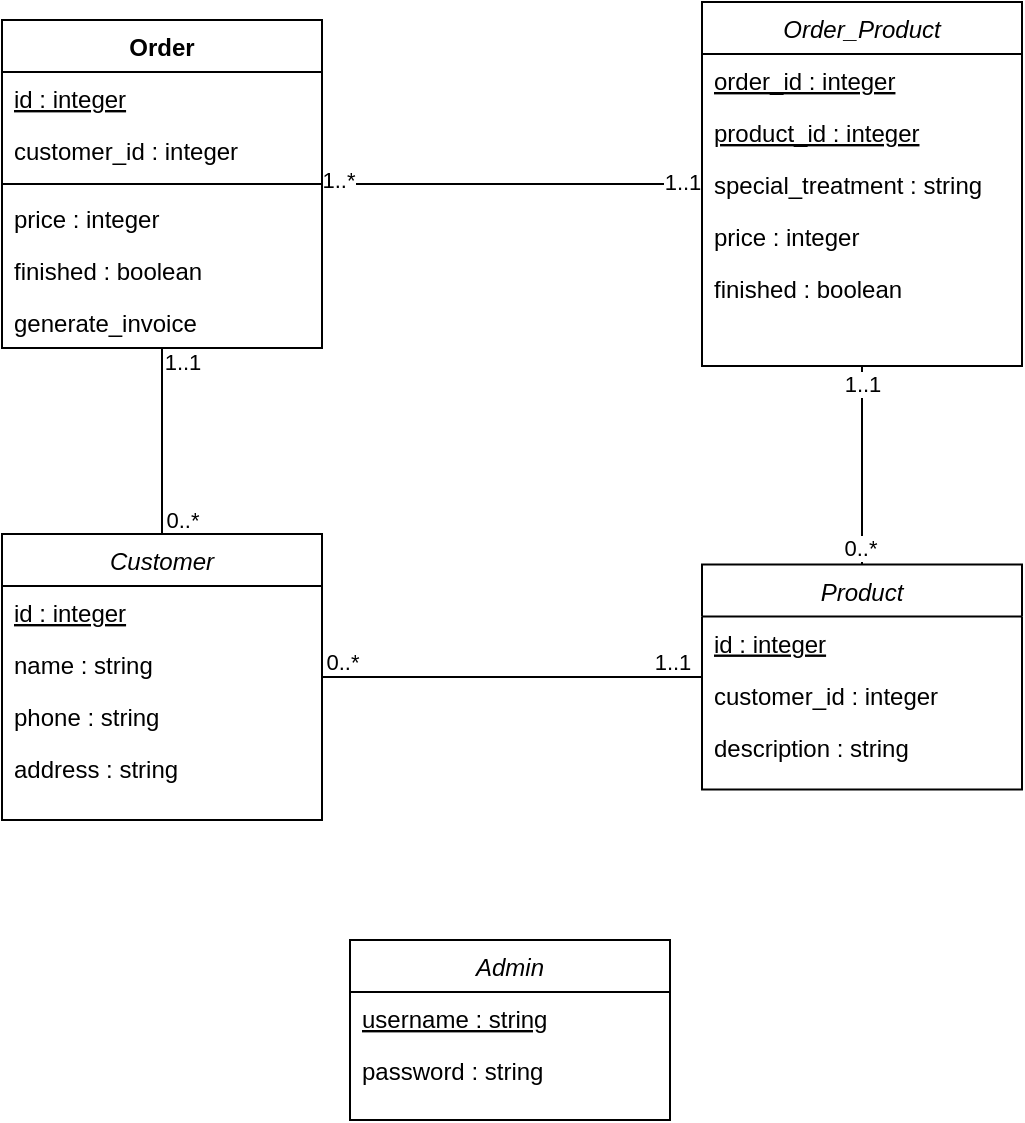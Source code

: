<mxfile version="20.5.3" type="embed"><diagram id="C5RBs43oDa-KdzZeNtuy" name="Page-1"><mxGraphModel dx="954" dy="1964" grid="1" gridSize="10" guides="1" tooltips="1" connect="1" arrows="1" fold="1" page="1" pageScale="1" pageWidth="827" pageHeight="1169" background="none" math="0" shadow="0"><root><mxCell id="WIyWlLk6GJQsqaUBKTNV-0"/><mxCell id="WIyWlLk6GJQsqaUBKTNV-1" parent="WIyWlLk6GJQsqaUBKTNV-0"/><mxCell id="acMkUo_WnaXADtpo4lJA-12" style="edgeStyle=orthogonalEdgeStyle;rounded=0;orthogonalLoop=1;jettySize=auto;html=1;endArrow=none;endFill=0;" parent="WIyWlLk6GJQsqaUBKTNV-1" source="zkfFHV4jXpPFQw0GAbJ--0" target="acMkUo_WnaXADtpo4lJA-0" edge="1"><mxGeometry relative="1" as="geometry"/></mxCell><mxCell id="acMkUo_WnaXADtpo4lJA-13" value="0..*" style="edgeLabel;html=1;align=center;verticalAlign=middle;resizable=0;points=[];" parent="acMkUo_WnaXADtpo4lJA-12" vertex="1" connectable="0"><mxGeometry x="-0.896" y="1" relative="1" as="geometry"><mxPoint y="-7" as="offset"/></mxGeometry></mxCell><mxCell id="acMkUo_WnaXADtpo4lJA-14" value="1..1" style="edgeLabel;html=1;align=center;verticalAlign=middle;resizable=0;points=[];" parent="acMkUo_WnaXADtpo4lJA-12" vertex="1" connectable="0"><mxGeometry x="0.889" y="1" relative="1" as="geometry"><mxPoint x="-5" y="-7" as="offset"/></mxGeometry></mxCell><mxCell id="32" style="edgeStyle=orthogonalEdgeStyle;rounded=0;orthogonalLoop=1;jettySize=auto;html=1;endArrow=none;endFill=0;" parent="WIyWlLk6GJQsqaUBKTNV-1" source="zkfFHV4jXpPFQw0GAbJ--0" target="22" edge="1"><mxGeometry relative="1" as="geometry"><mxPoint x="160" y="90" as="sourcePoint"/></mxGeometry></mxCell><mxCell id="33" value="0..*" style="edgeLabel;html=1;align=center;verticalAlign=middle;resizable=0;points=[];" parent="32" vertex="1" connectable="0"><mxGeometry x="-0.854" relative="1" as="geometry"><mxPoint x="10" as="offset"/></mxGeometry></mxCell><mxCell id="34" value="1..1" style="edgeLabel;html=1;align=center;verticalAlign=middle;resizable=0;points=[];" parent="32" vertex="1" connectable="0"><mxGeometry x="0.845" y="-1" relative="1" as="geometry"><mxPoint x="9" as="offset"/></mxGeometry></mxCell><mxCell id="zkfFHV4jXpPFQw0GAbJ--0" value="Customer" style="swimlane;fontStyle=2;align=center;verticalAlign=top;childLayout=stackLayout;horizontal=1;startSize=26;horizontalStack=0;resizeParent=1;resizeLast=0;collapsible=1;marginBottom=0;rounded=0;shadow=0;strokeWidth=1;" parent="WIyWlLk6GJQsqaUBKTNV-1" vertex="1"><mxGeometry x="80" y="97" width="160" height="143" as="geometry"><mxRectangle x="230" y="140" width="160" height="26" as="alternateBounds"/></mxGeometry></mxCell><mxCell id="acMkUo_WnaXADtpo4lJA-6" value="id : integer" style="text;align=left;verticalAlign=top;spacingLeft=4;spacingRight=4;overflow=hidden;rotatable=0;points=[[0,0.5],[1,0.5]];portConstraint=eastwest;fontStyle=4" parent="zkfFHV4jXpPFQw0GAbJ--0" vertex="1"><mxGeometry y="26" width="160" height="26" as="geometry"/></mxCell><mxCell id="zkfFHV4jXpPFQw0GAbJ--1" value="name : string" style="text;align=left;verticalAlign=top;spacingLeft=4;spacingRight=4;overflow=hidden;rotatable=0;points=[[0,0.5],[1,0.5]];portConstraint=eastwest;" parent="zkfFHV4jXpPFQw0GAbJ--0" vertex="1"><mxGeometry y="52" width="160" height="26" as="geometry"/></mxCell><mxCell id="zkfFHV4jXpPFQw0GAbJ--2" value="phone : string" style="text;align=left;verticalAlign=top;spacingLeft=4;spacingRight=4;overflow=hidden;rotatable=0;points=[[0,0.5],[1,0.5]];portConstraint=eastwest;rounded=0;shadow=0;html=0;" parent="zkfFHV4jXpPFQw0GAbJ--0" vertex="1"><mxGeometry y="78" width="160" height="26" as="geometry"/></mxCell><mxCell id="zkfFHV4jXpPFQw0GAbJ--3" value="address : string" style="text;align=left;verticalAlign=top;spacingLeft=4;spacingRight=4;overflow=hidden;rotatable=0;points=[[0,0.5],[1,0.5]];portConstraint=eastwest;rounded=0;shadow=0;html=0;" parent="zkfFHV4jXpPFQw0GAbJ--0" vertex="1"><mxGeometry y="104" width="160" height="36" as="geometry"/></mxCell><mxCell id="acMkUo_WnaXADtpo4lJA-0" value="Product" style="swimlane;fontStyle=2;align=center;verticalAlign=top;childLayout=stackLayout;horizontal=1;startSize=26;horizontalStack=0;resizeParent=1;resizeLast=0;collapsible=1;marginBottom=0;rounded=0;shadow=0;strokeWidth=1;" parent="WIyWlLk6GJQsqaUBKTNV-1" vertex="1"><mxGeometry x="430" y="112.25" width="160" height="112.5" as="geometry"><mxRectangle x="230" y="140" width="160" height="26" as="alternateBounds"/></mxGeometry></mxCell><mxCell id="acMkUo_WnaXADtpo4lJA-10" value="id : integer" style="text;align=left;verticalAlign=top;spacingLeft=4;spacingRight=4;overflow=hidden;rotatable=0;points=[[0,0.5],[1,0.5]];portConstraint=eastwest;fontStyle=4" parent="acMkUo_WnaXADtpo4lJA-0" vertex="1"><mxGeometry y="26" width="160" height="26" as="geometry"/></mxCell><mxCell id="acMkUo_WnaXADtpo4lJA-9" value="customer_id : integer" style="text;align=left;verticalAlign=top;spacingLeft=4;spacingRight=4;overflow=hidden;rotatable=0;points=[[0,0.5],[1,0.5]];portConstraint=eastwest;fontStyle=0" parent="acMkUo_WnaXADtpo4lJA-0" vertex="1"><mxGeometry y="52" width="160" height="26" as="geometry"/></mxCell><mxCell id="acMkUo_WnaXADtpo4lJA-11" value="description : string" style="text;align=left;verticalAlign=top;spacingLeft=4;spacingRight=4;overflow=hidden;rotatable=0;points=[[0,0.5],[1,0.5]];portConstraint=eastwest;fontStyle=0" parent="acMkUo_WnaXADtpo4lJA-0" vertex="1"><mxGeometry y="78" width="160" height="26" as="geometry"/></mxCell><mxCell id="7" value="Admin" style="swimlane;fontStyle=2;align=center;verticalAlign=top;childLayout=stackLayout;horizontal=1;startSize=26;horizontalStack=0;resizeParent=1;resizeLast=0;collapsible=1;marginBottom=0;rounded=0;shadow=0;strokeWidth=1;" parent="WIyWlLk6GJQsqaUBKTNV-1" vertex="1"><mxGeometry x="254" y="300" width="160" height="90" as="geometry"><mxRectangle x="230" y="140" width="160" height="26" as="alternateBounds"/></mxGeometry></mxCell><mxCell id="8" value="username : string" style="text;align=left;verticalAlign=top;spacingLeft=4;spacingRight=4;overflow=hidden;rotatable=0;points=[[0,0.5],[1,0.5]];portConstraint=eastwest;fontStyle=4" parent="7" vertex="1"><mxGeometry y="26" width="160" height="26" as="geometry"/></mxCell><mxCell id="9" value="password : string" style="text;align=left;verticalAlign=top;spacingLeft=4;spacingRight=4;overflow=hidden;rotatable=0;points=[[0,0.5],[1,0.5]];portConstraint=eastwest;" parent="7" vertex="1"><mxGeometry y="52" width="160" height="26" as="geometry"/></mxCell><mxCell id="47" style="edgeStyle=orthogonalEdgeStyle;rounded=0;orthogonalLoop=1;jettySize=auto;html=1;endArrow=none;endFill=0;" parent="WIyWlLk6GJQsqaUBKTNV-1" source="22" target="38" edge="1"><mxGeometry relative="1" as="geometry"/></mxCell><mxCell id="48" value="1..*" style="edgeLabel;html=1;align=center;verticalAlign=middle;resizable=0;points=[];" parent="47" vertex="1" connectable="0"><mxGeometry x="-0.922" relative="1" as="geometry"><mxPoint y="-2" as="offset"/></mxGeometry></mxCell><mxCell id="49" value="1..1" style="edgeLabel;html=1;align=center;verticalAlign=middle;resizable=0;points=[];" parent="47" vertex="1" connectable="0"><mxGeometry x="0.895" y="1" relative="1" as="geometry"><mxPoint as="offset"/></mxGeometry></mxCell><mxCell id="22" value="Order" style="swimlane;fontStyle=1;align=center;verticalAlign=top;childLayout=stackLayout;horizontal=1;startSize=26;horizontalStack=0;resizeParent=1;resizeParentMax=0;resizeLast=0;collapsible=1;marginBottom=0;" parent="WIyWlLk6GJQsqaUBKTNV-1" vertex="1"><mxGeometry x="80" y="-160" width="160" height="164" as="geometry"/></mxCell><mxCell id="23" value="id : integer" style="text;strokeColor=none;fillColor=none;align=left;verticalAlign=top;spacingLeft=4;spacingRight=4;overflow=hidden;rotatable=0;points=[[0,0.5],[1,0.5]];portConstraint=eastwest;fontStyle=4" parent="22" vertex="1"><mxGeometry y="26" width="160" height="26" as="geometry"/></mxCell><mxCell id="35" value="customer_id : integer" style="text;strokeColor=none;fillColor=none;align=left;verticalAlign=top;spacingLeft=4;spacingRight=4;overflow=hidden;rotatable=0;points=[[0,0.5],[1,0.5]];portConstraint=eastwest;fontStyle=0" parent="22" vertex="1"><mxGeometry y="52" width="160" height="26" as="geometry"/></mxCell><mxCell id="24" value="" style="line;strokeWidth=1;fillColor=none;align=left;verticalAlign=middle;spacingTop=-1;spacingLeft=3;spacingRight=3;rotatable=0;labelPosition=right;points=[];portConstraint=eastwest;strokeColor=inherit;" parent="22" vertex="1"><mxGeometry y="78" width="160" height="8" as="geometry"/></mxCell><mxCell id="27" value="price : integer" style="text;strokeColor=none;fillColor=none;align=left;verticalAlign=top;spacingLeft=4;spacingRight=4;overflow=hidden;rotatable=0;points=[[0,0.5],[1,0.5]];portConstraint=eastwest;" parent="22" vertex="1"><mxGeometry y="86" width="160" height="26" as="geometry"/></mxCell><mxCell id="46" value="finished : boolean" style="text;strokeColor=none;fillColor=none;align=left;verticalAlign=top;spacingLeft=4;spacingRight=4;overflow=hidden;rotatable=0;points=[[0,0.5],[1,0.5]];portConstraint=eastwest;" parent="22" vertex="1"><mxGeometry y="112" width="160" height="26" as="geometry"/></mxCell><mxCell id="37" value="generate_invoice" style="text;strokeColor=none;fillColor=none;align=left;verticalAlign=top;spacingLeft=4;spacingRight=4;overflow=hidden;rotatable=0;points=[[0,0.5],[1,0.5]];portConstraint=eastwest;" parent="22" vertex="1"><mxGeometry y="138" width="160" height="26" as="geometry"/></mxCell><mxCell id="50" style="edgeStyle=orthogonalEdgeStyle;rounded=0;orthogonalLoop=1;jettySize=auto;html=1;endArrow=none;endFill=0;" parent="WIyWlLk6GJQsqaUBKTNV-1" source="38" target="acMkUo_WnaXADtpo4lJA-0" edge="1"><mxGeometry relative="1" as="geometry"/></mxCell><mxCell id="51" value="1..1" style="edgeLabel;html=1;align=center;verticalAlign=middle;resizable=0;points=[];" parent="50" vertex="1" connectable="0"><mxGeometry x="-0.817" relative="1" as="geometry"><mxPoint as="offset"/></mxGeometry></mxCell><mxCell id="52" value="0..*" style="edgeLabel;html=1;align=center;verticalAlign=middle;resizable=0;points=[];" parent="50" vertex="1" connectable="0"><mxGeometry x="0.819" y="-1" relative="1" as="geometry"><mxPoint as="offset"/></mxGeometry></mxCell><mxCell id="38" value="Order_Product" style="swimlane;fontStyle=2;align=center;verticalAlign=top;childLayout=stackLayout;horizontal=1;startSize=26;horizontalStack=0;resizeParent=1;resizeLast=0;collapsible=1;marginBottom=0;rounded=0;shadow=0;strokeWidth=1;" parent="WIyWlLk6GJQsqaUBKTNV-1" vertex="1"><mxGeometry x="430" y="-169" width="160" height="182" as="geometry"><mxRectangle x="230" y="140" width="160" height="26" as="alternateBounds"/></mxGeometry></mxCell><mxCell id="39" value="order_id : integer" style="text;align=left;verticalAlign=top;spacingLeft=4;spacingRight=4;overflow=hidden;rotatable=0;points=[[0,0.5],[1,0.5]];portConstraint=eastwest;fontStyle=4" parent="38" vertex="1"><mxGeometry y="26" width="160" height="26" as="geometry"/></mxCell><mxCell id="43" value="product_id : integer" style="text;align=left;verticalAlign=top;spacingLeft=4;spacingRight=4;overflow=hidden;rotatable=0;points=[[0,0.5],[1,0.5]];portConstraint=eastwest;fontStyle=4" parent="38" vertex="1"><mxGeometry y="52" width="160" height="26" as="geometry"/></mxCell><mxCell id="42" value="special_treatment : string" style="text;align=left;verticalAlign=top;spacingLeft=4;spacingRight=4;overflow=hidden;rotatable=0;points=[[0,0.5],[1,0.5]];portConstraint=eastwest;rounded=0;shadow=0;html=0;" parent="38" vertex="1"><mxGeometry y="78" width="160" height="26" as="geometry"/></mxCell><mxCell id="44" value="price : integer" style="text;align=left;verticalAlign=top;spacingLeft=4;spacingRight=4;overflow=hidden;rotatable=0;points=[[0,0.5],[1,0.5]];portConstraint=eastwest;rounded=0;shadow=0;html=0;" parent="38" vertex="1"><mxGeometry y="104" width="160" height="26" as="geometry"/></mxCell><mxCell id="45" value="finished : boolean" style="text;align=left;verticalAlign=top;spacingLeft=4;spacingRight=4;overflow=hidden;rotatable=0;points=[[0,0.5],[1,0.5]];portConstraint=eastwest;rounded=0;shadow=0;html=0;" parent="38" vertex="1"><mxGeometry y="130" width="160" height="26" as="geometry"/></mxCell></root></mxGraphModel></diagram></mxfile>